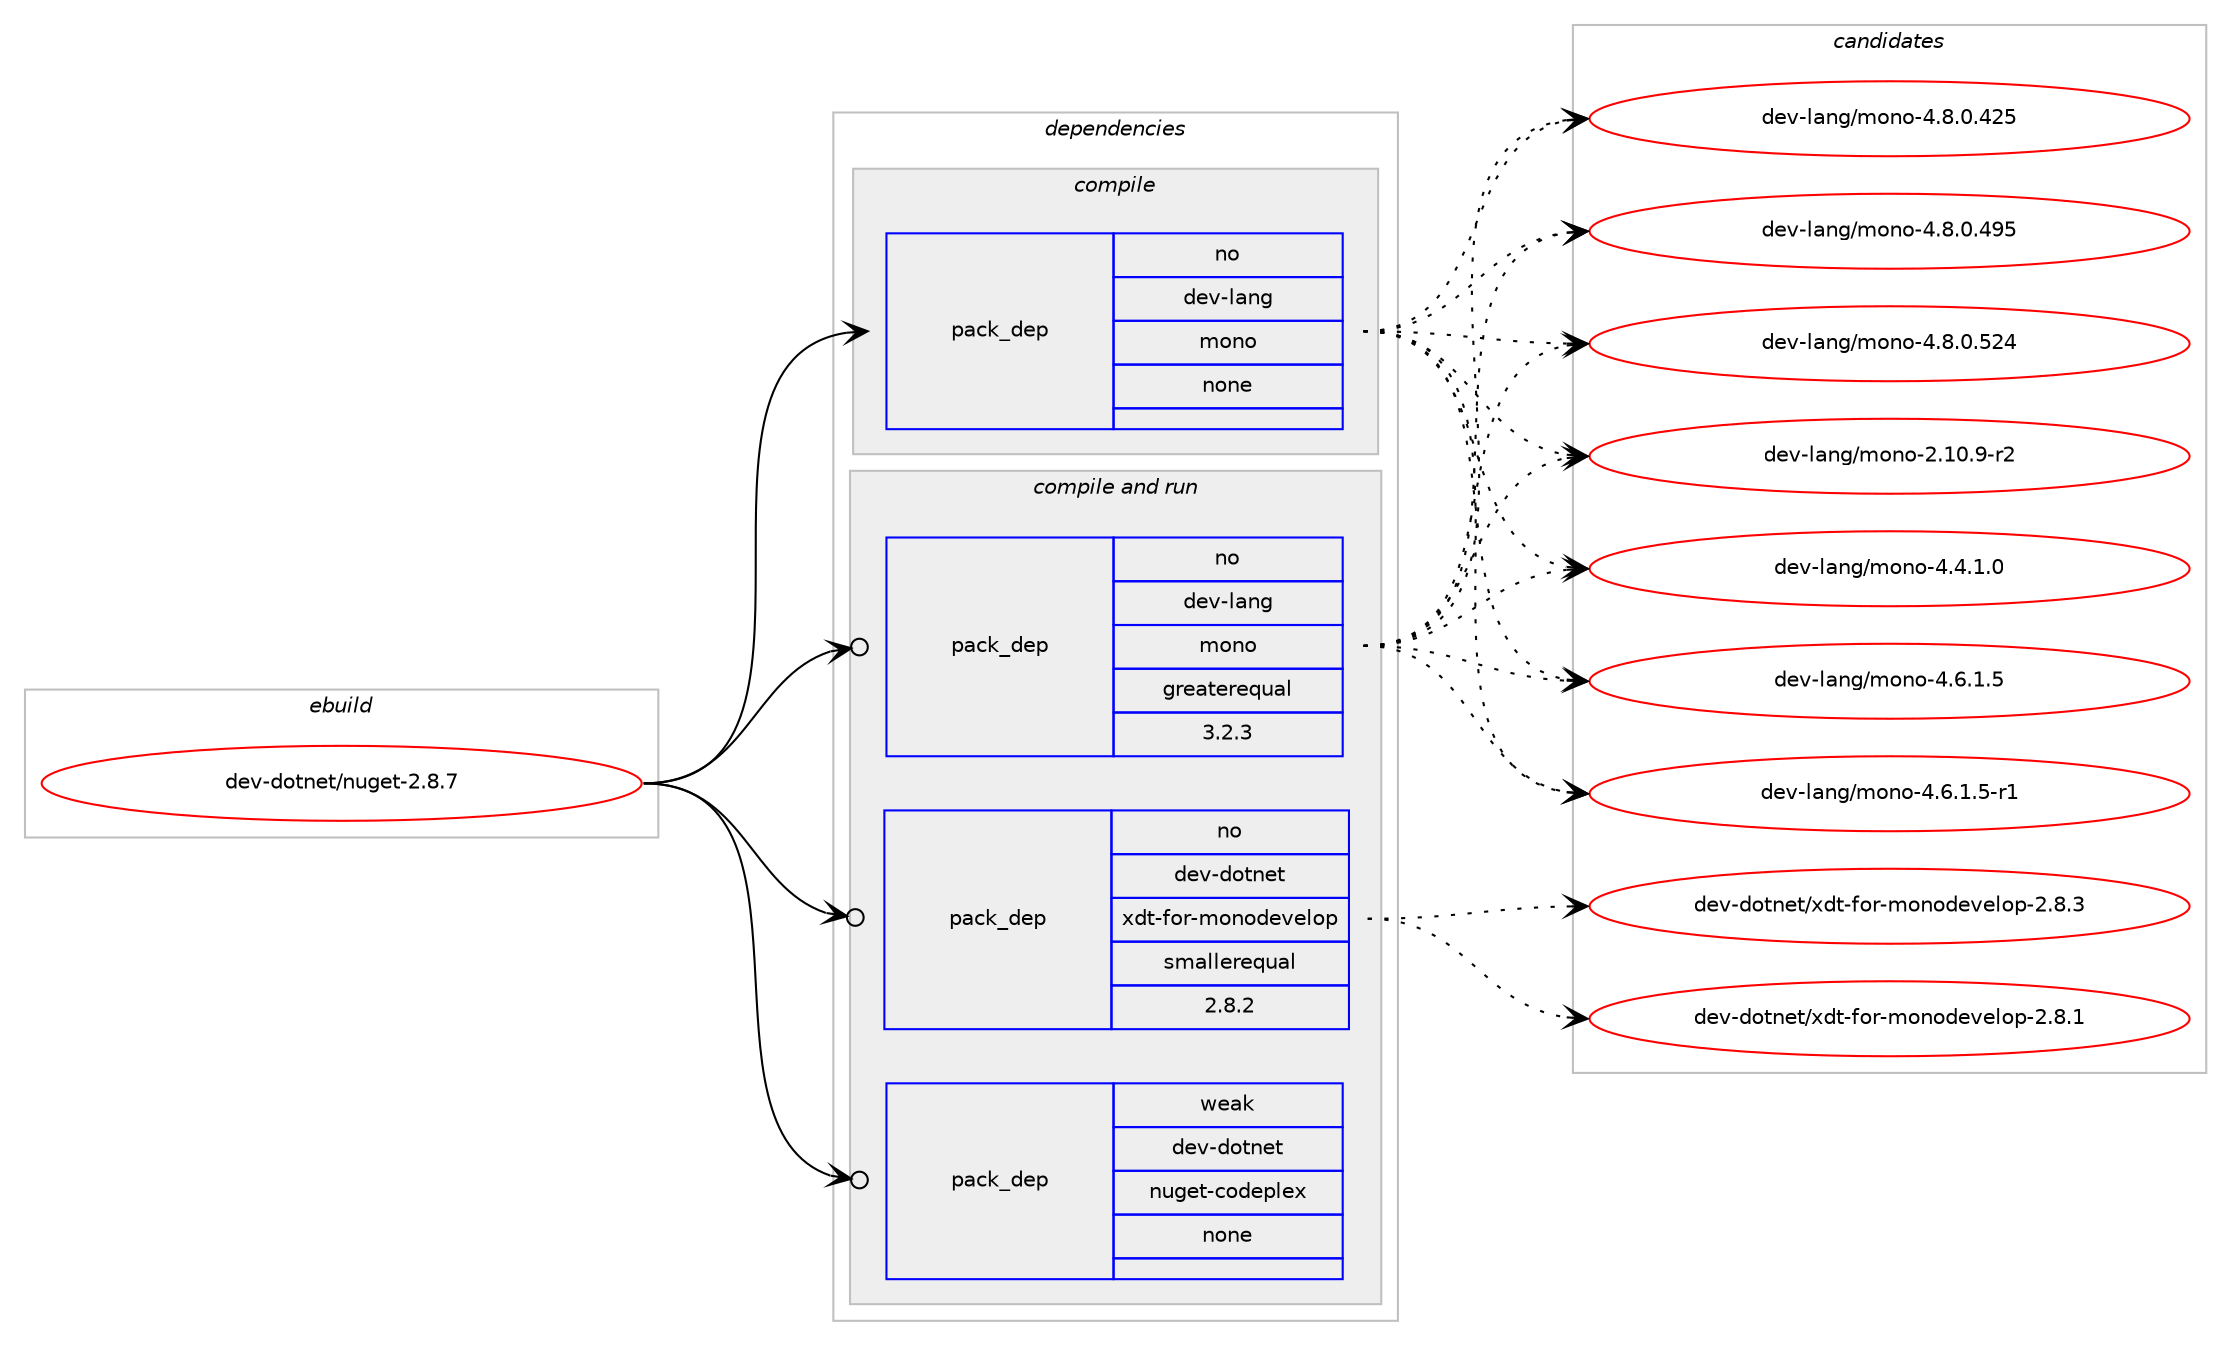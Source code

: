 digraph prolog {

# *************
# Graph options
# *************

newrank=true;
concentrate=true;
compound=true;
graph [rankdir=LR,fontname=Helvetica,fontsize=10,ranksep=1.5];#, ranksep=2.5, nodesep=0.2];
edge  [arrowhead=vee];
node  [fontname=Helvetica,fontsize=10];

# **********
# The ebuild
# **********

subgraph cluster_leftcol {
color=gray;
rank=same;
label=<<i>ebuild</i>>;
id [label="dev-dotnet/nuget-2.8.7", color=red, width=4, href="../dev-dotnet/nuget-2.8.7.svg"];
}

# ****************
# The dependencies
# ****************

subgraph cluster_midcol {
color=gray;
label=<<i>dependencies</i>>;
subgraph cluster_compile {
fillcolor="#eeeeee";
style=filled;
label=<<i>compile</i>>;
subgraph pack52544 {
dependency71611 [label=<<TABLE BORDER="0" CELLBORDER="1" CELLSPACING="0" CELLPADDING="4" WIDTH="220"><TR><TD ROWSPAN="6" CELLPADDING="30">pack_dep</TD></TR><TR><TD WIDTH="110">no</TD></TR><TR><TD>dev-lang</TD></TR><TR><TD>mono</TD></TR><TR><TD>none</TD></TR><TR><TD></TD></TR></TABLE>>, shape=none, color=blue];
}
id:e -> dependency71611:w [weight=20,style="solid",arrowhead="vee"];
}
subgraph cluster_compileandrun {
fillcolor="#eeeeee";
style=filled;
label=<<i>compile and run</i>>;
subgraph pack52545 {
dependency71612 [label=<<TABLE BORDER="0" CELLBORDER="1" CELLSPACING="0" CELLPADDING="4" WIDTH="220"><TR><TD ROWSPAN="6" CELLPADDING="30">pack_dep</TD></TR><TR><TD WIDTH="110">no</TD></TR><TR><TD>dev-dotnet</TD></TR><TR><TD>xdt-for-monodevelop</TD></TR><TR><TD>smallerequal</TD></TR><TR><TD>2.8.2</TD></TR></TABLE>>, shape=none, color=blue];
}
id:e -> dependency71612:w [weight=20,style="solid",arrowhead="odotvee"];
subgraph pack52546 {
dependency71613 [label=<<TABLE BORDER="0" CELLBORDER="1" CELLSPACING="0" CELLPADDING="4" WIDTH="220"><TR><TD ROWSPAN="6" CELLPADDING="30">pack_dep</TD></TR><TR><TD WIDTH="110">no</TD></TR><TR><TD>dev-lang</TD></TR><TR><TD>mono</TD></TR><TR><TD>greaterequal</TD></TR><TR><TD>3.2.3</TD></TR></TABLE>>, shape=none, color=blue];
}
id:e -> dependency71613:w [weight=20,style="solid",arrowhead="odotvee"];
subgraph pack52547 {
dependency71614 [label=<<TABLE BORDER="0" CELLBORDER="1" CELLSPACING="0" CELLPADDING="4" WIDTH="220"><TR><TD ROWSPAN="6" CELLPADDING="30">pack_dep</TD></TR><TR><TD WIDTH="110">weak</TD></TR><TR><TD>dev-dotnet</TD></TR><TR><TD>nuget-codeplex</TD></TR><TR><TD>none</TD></TR><TR><TD></TD></TR></TABLE>>, shape=none, color=blue];
}
id:e -> dependency71614:w [weight=20,style="solid",arrowhead="odotvee"];
}
subgraph cluster_run {
fillcolor="#eeeeee";
style=filled;
label=<<i>run</i>>;
}
}

# **************
# The candidates
# **************

subgraph cluster_choices {
rank=same;
color=gray;
label=<<i>candidates</i>>;

subgraph choice52544 {
color=black;
nodesep=1;
choice100101118451089711010347109111110111455046494846574511450 [label="dev-lang/mono-2.10.9-r2", color=red, width=4,href="../dev-lang/mono-2.10.9-r2.svg"];
choice1001011184510897110103471091111101114552465246494648 [label="dev-lang/mono-4.4.1.0", color=red, width=4,href="../dev-lang/mono-4.4.1.0.svg"];
choice1001011184510897110103471091111101114552465446494653 [label="dev-lang/mono-4.6.1.5", color=red, width=4,href="../dev-lang/mono-4.6.1.5.svg"];
choice10010111845108971101034710911111011145524654464946534511449 [label="dev-lang/mono-4.6.1.5-r1", color=red, width=4,href="../dev-lang/mono-4.6.1.5-r1.svg"];
choice10010111845108971101034710911111011145524656464846525053 [label="dev-lang/mono-4.8.0.425", color=red, width=4,href="../dev-lang/mono-4.8.0.425.svg"];
choice10010111845108971101034710911111011145524656464846525753 [label="dev-lang/mono-4.8.0.495", color=red, width=4,href="../dev-lang/mono-4.8.0.495.svg"];
choice10010111845108971101034710911111011145524656464846535052 [label="dev-lang/mono-4.8.0.524", color=red, width=4,href="../dev-lang/mono-4.8.0.524.svg"];
dependency71611:e -> choice100101118451089711010347109111110111455046494846574511450:w [style=dotted,weight="100"];
dependency71611:e -> choice1001011184510897110103471091111101114552465246494648:w [style=dotted,weight="100"];
dependency71611:e -> choice1001011184510897110103471091111101114552465446494653:w [style=dotted,weight="100"];
dependency71611:e -> choice10010111845108971101034710911111011145524654464946534511449:w [style=dotted,weight="100"];
dependency71611:e -> choice10010111845108971101034710911111011145524656464846525053:w [style=dotted,weight="100"];
dependency71611:e -> choice10010111845108971101034710911111011145524656464846525753:w [style=dotted,weight="100"];
dependency71611:e -> choice10010111845108971101034710911111011145524656464846535052:w [style=dotted,weight="100"];
}
subgraph choice52545 {
color=black;
nodesep=1;
choice10010111845100111116110101116471201001164510211111445109111110111100101118101108111112455046564649 [label="dev-dotnet/xdt-for-monodevelop-2.8.1", color=red, width=4,href="../dev-dotnet/xdt-for-monodevelop-2.8.1.svg"];
choice10010111845100111116110101116471201001164510211111445109111110111100101118101108111112455046564651 [label="dev-dotnet/xdt-for-monodevelop-2.8.3", color=red, width=4,href="../dev-dotnet/xdt-for-monodevelop-2.8.3.svg"];
dependency71612:e -> choice10010111845100111116110101116471201001164510211111445109111110111100101118101108111112455046564649:w [style=dotted,weight="100"];
dependency71612:e -> choice10010111845100111116110101116471201001164510211111445109111110111100101118101108111112455046564651:w [style=dotted,weight="100"];
}
subgraph choice52546 {
color=black;
nodesep=1;
choice100101118451089711010347109111110111455046494846574511450 [label="dev-lang/mono-2.10.9-r2", color=red, width=4,href="../dev-lang/mono-2.10.9-r2.svg"];
choice1001011184510897110103471091111101114552465246494648 [label="dev-lang/mono-4.4.1.0", color=red, width=4,href="../dev-lang/mono-4.4.1.0.svg"];
choice1001011184510897110103471091111101114552465446494653 [label="dev-lang/mono-4.6.1.5", color=red, width=4,href="../dev-lang/mono-4.6.1.5.svg"];
choice10010111845108971101034710911111011145524654464946534511449 [label="dev-lang/mono-4.6.1.5-r1", color=red, width=4,href="../dev-lang/mono-4.6.1.5-r1.svg"];
choice10010111845108971101034710911111011145524656464846525053 [label="dev-lang/mono-4.8.0.425", color=red, width=4,href="../dev-lang/mono-4.8.0.425.svg"];
choice10010111845108971101034710911111011145524656464846525753 [label="dev-lang/mono-4.8.0.495", color=red, width=4,href="../dev-lang/mono-4.8.0.495.svg"];
choice10010111845108971101034710911111011145524656464846535052 [label="dev-lang/mono-4.8.0.524", color=red, width=4,href="../dev-lang/mono-4.8.0.524.svg"];
dependency71613:e -> choice100101118451089711010347109111110111455046494846574511450:w [style=dotted,weight="100"];
dependency71613:e -> choice1001011184510897110103471091111101114552465246494648:w [style=dotted,weight="100"];
dependency71613:e -> choice1001011184510897110103471091111101114552465446494653:w [style=dotted,weight="100"];
dependency71613:e -> choice10010111845108971101034710911111011145524654464946534511449:w [style=dotted,weight="100"];
dependency71613:e -> choice10010111845108971101034710911111011145524656464846525053:w [style=dotted,weight="100"];
dependency71613:e -> choice10010111845108971101034710911111011145524656464846525753:w [style=dotted,weight="100"];
dependency71613:e -> choice10010111845108971101034710911111011145524656464846535052:w [style=dotted,weight="100"];
}
subgraph choice52547 {
color=black;
nodesep=1;
}
}

}
